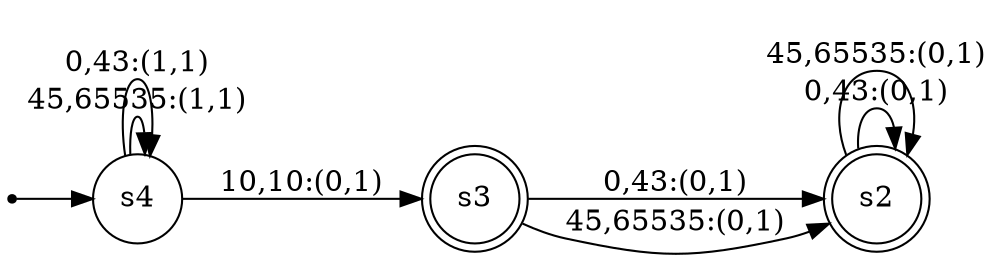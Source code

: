 
      digraph G {
        rankdir=LR;
        init [shape=point];
        node [shape = doublecircle];
        s3 s2
        node [shape = circle];
        init -> s4;
        s4 -> s4 [label = "45,65535:(1,1)"]
        s4 -> s4 [label = "0,43:(1,1)"]
        s4 -> s3 [label = "10,10:(0,1)"]
        s3 -> s2 [label = "0,43:(0,1)"]
        s3 -> s2 [label = "45,65535:(0,1)"]
        s2 -> s2 [label = "0,43:(0,1)"]
        s2 -> s2 [label = "45,65535:(0,1)"]}